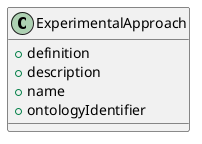 @startuml
class ExperimentalApproach {
+definition
+description
+name
+ontologyIdentifier

}

@enduml